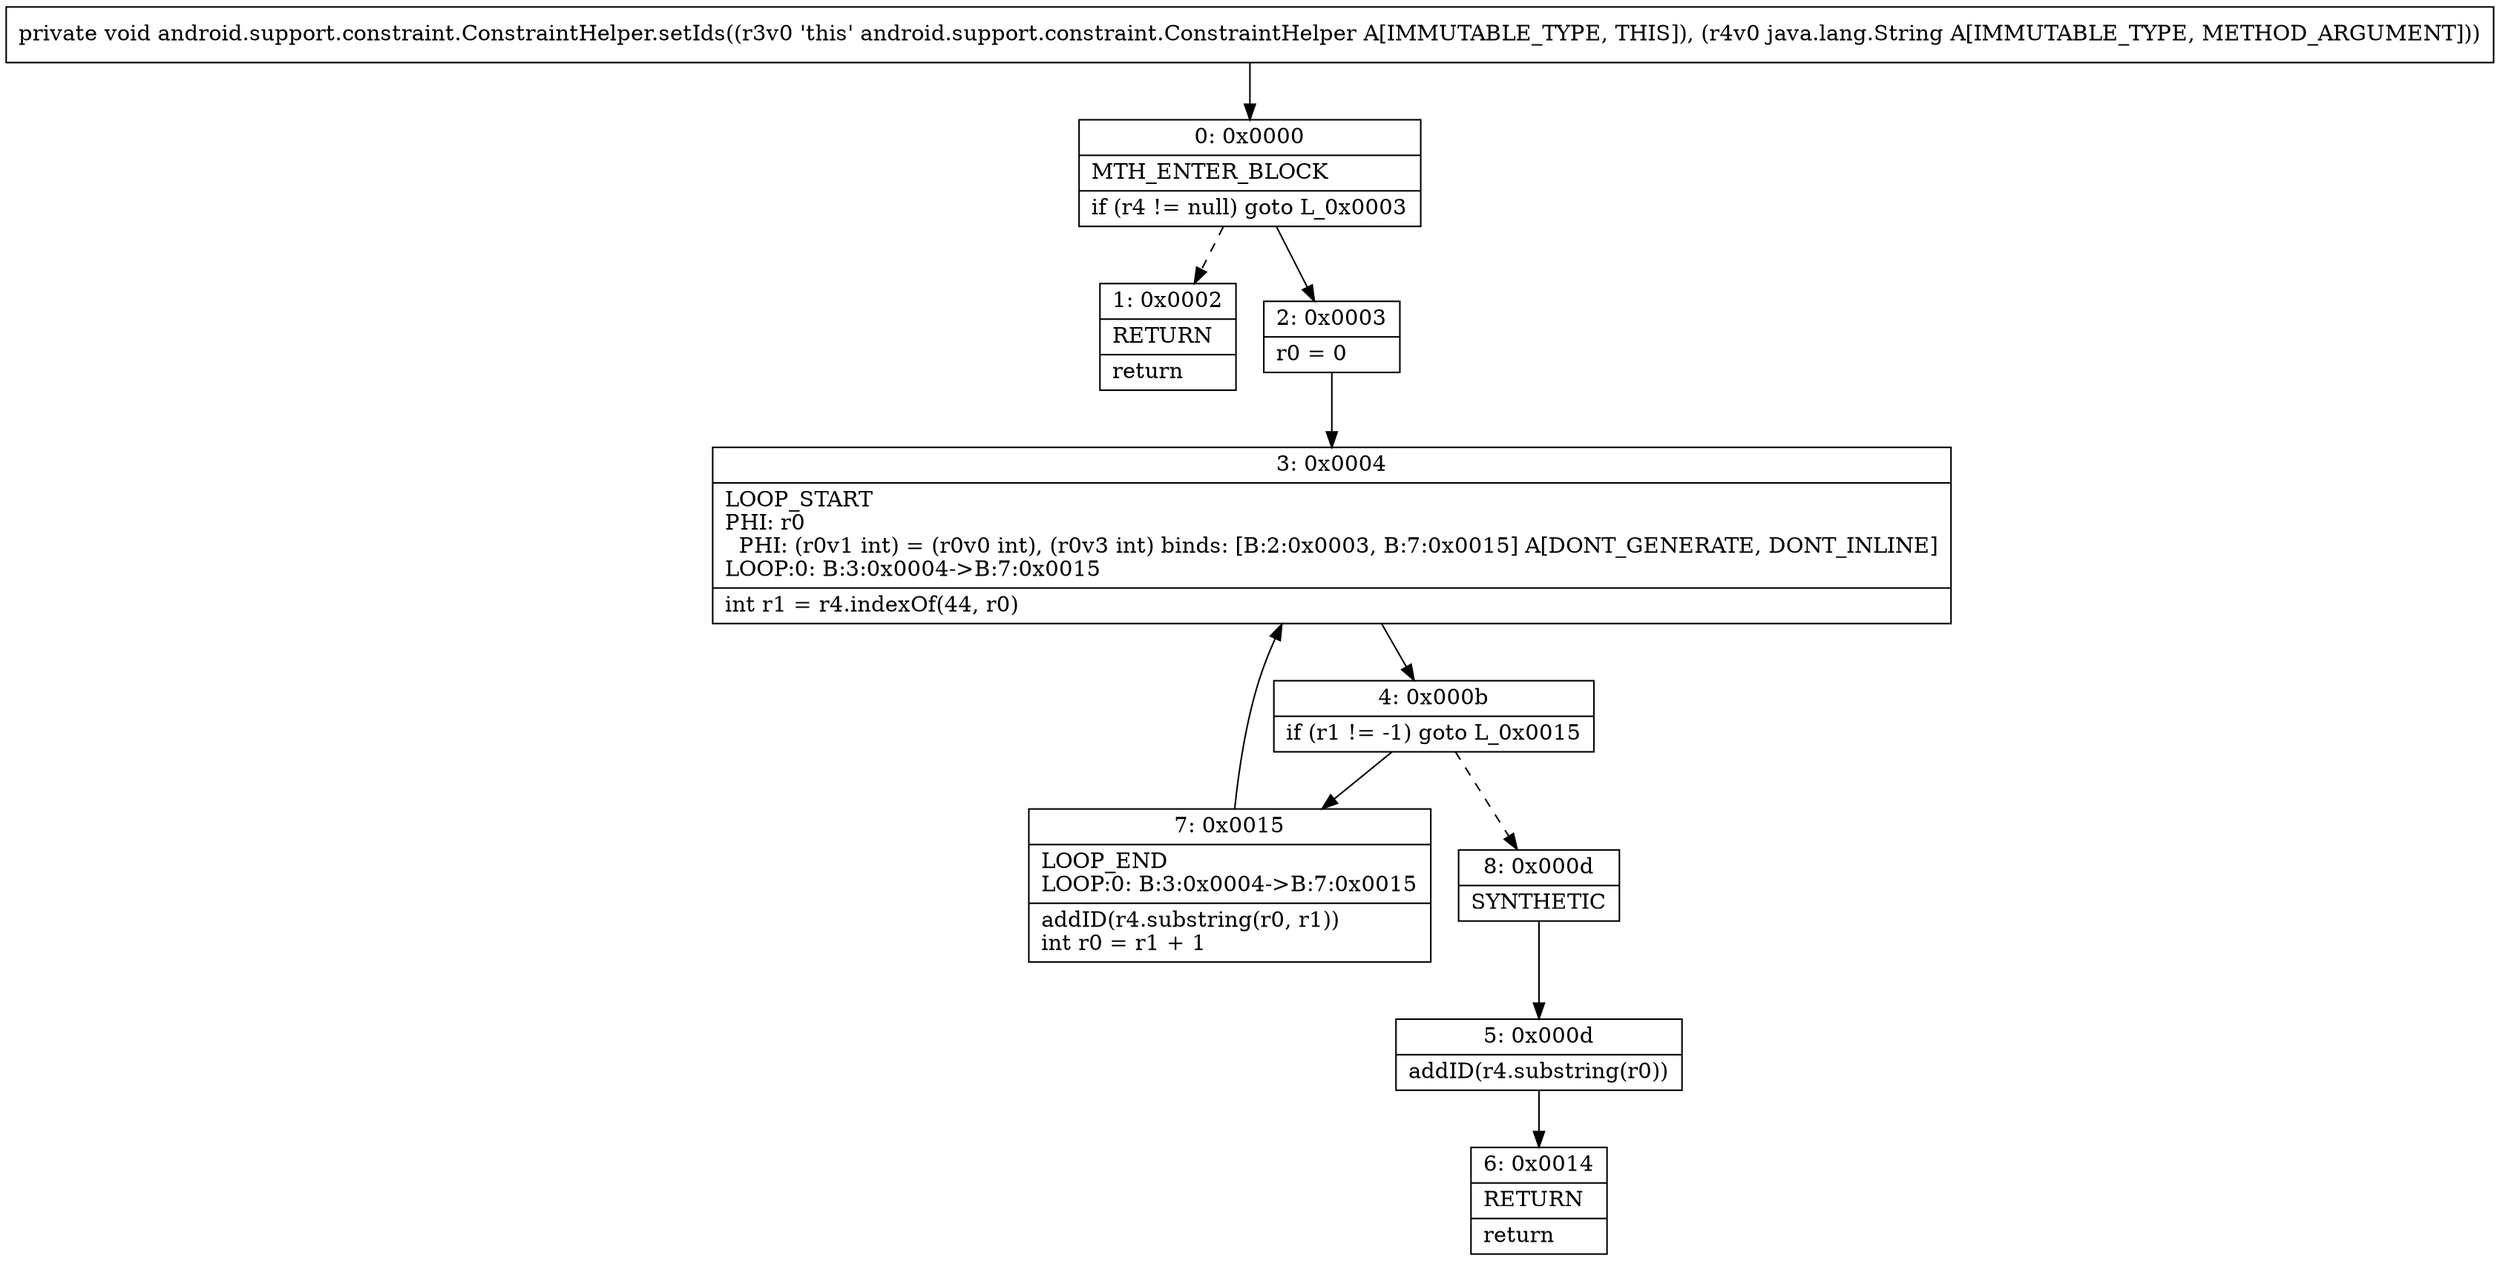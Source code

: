 digraph "CFG forandroid.support.constraint.ConstraintHelper.setIds(Ljava\/lang\/String;)V" {
Node_0 [shape=record,label="{0\:\ 0x0000|MTH_ENTER_BLOCK\l|if (r4 != null) goto L_0x0003\l}"];
Node_1 [shape=record,label="{1\:\ 0x0002|RETURN\l|return\l}"];
Node_2 [shape=record,label="{2\:\ 0x0003|r0 = 0\l}"];
Node_3 [shape=record,label="{3\:\ 0x0004|LOOP_START\lPHI: r0 \l  PHI: (r0v1 int) = (r0v0 int), (r0v3 int) binds: [B:2:0x0003, B:7:0x0015] A[DONT_GENERATE, DONT_INLINE]\lLOOP:0: B:3:0x0004\-\>B:7:0x0015\l|int r1 = r4.indexOf(44, r0)\l}"];
Node_4 [shape=record,label="{4\:\ 0x000b|if (r1 != \-1) goto L_0x0015\l}"];
Node_5 [shape=record,label="{5\:\ 0x000d|addID(r4.substring(r0))\l}"];
Node_6 [shape=record,label="{6\:\ 0x0014|RETURN\l|return\l}"];
Node_7 [shape=record,label="{7\:\ 0x0015|LOOP_END\lLOOP:0: B:3:0x0004\-\>B:7:0x0015\l|addID(r4.substring(r0, r1))\lint r0 = r1 + 1\l}"];
Node_8 [shape=record,label="{8\:\ 0x000d|SYNTHETIC\l}"];
MethodNode[shape=record,label="{private void android.support.constraint.ConstraintHelper.setIds((r3v0 'this' android.support.constraint.ConstraintHelper A[IMMUTABLE_TYPE, THIS]), (r4v0 java.lang.String A[IMMUTABLE_TYPE, METHOD_ARGUMENT])) }"];
MethodNode -> Node_0;
Node_0 -> Node_1[style=dashed];
Node_0 -> Node_2;
Node_2 -> Node_3;
Node_3 -> Node_4;
Node_4 -> Node_7;
Node_4 -> Node_8[style=dashed];
Node_5 -> Node_6;
Node_7 -> Node_3;
Node_8 -> Node_5;
}

